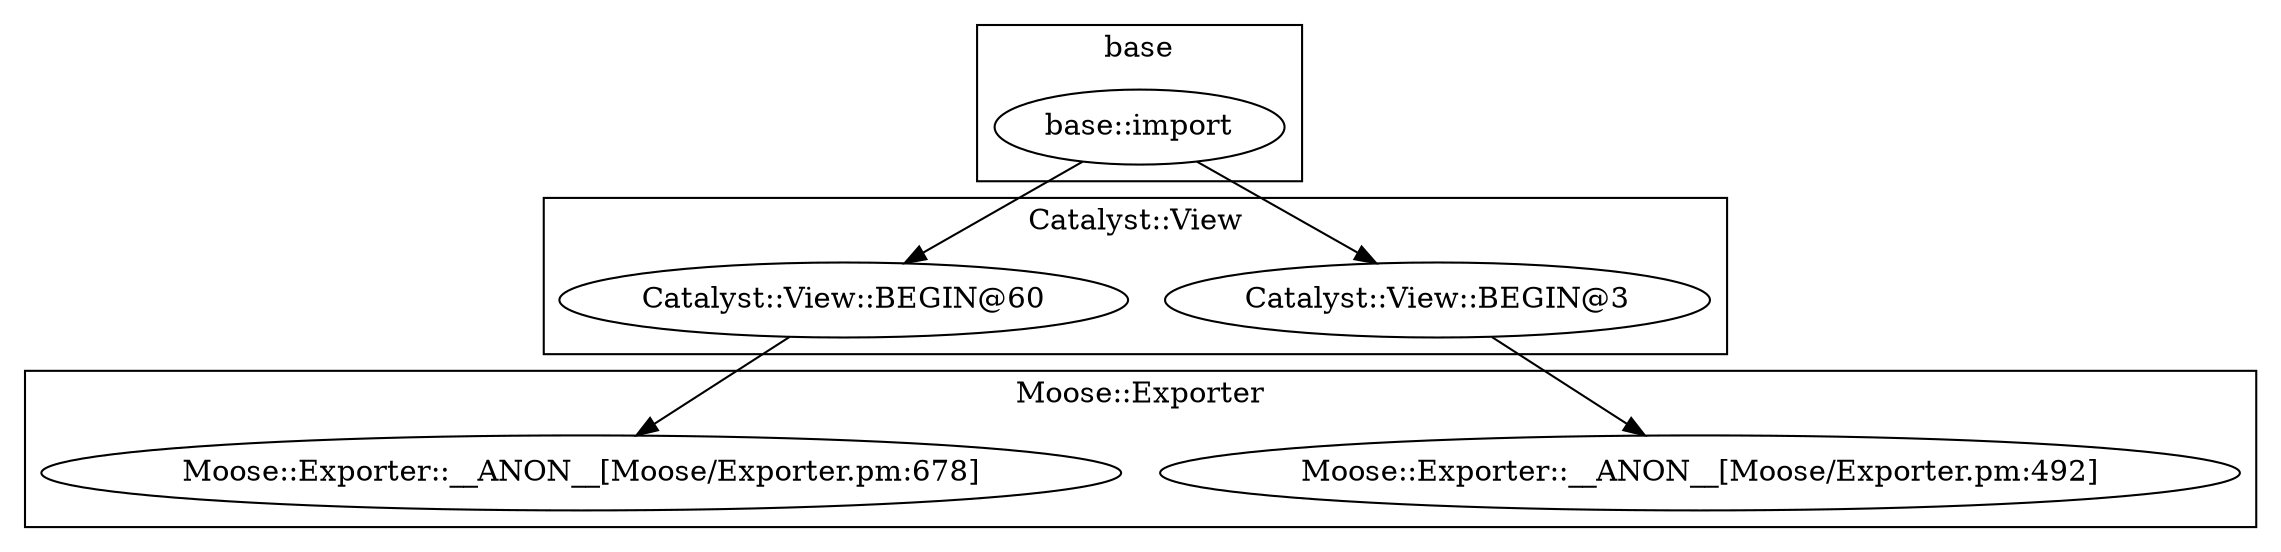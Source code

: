 digraph {
graph [overlap=false]
subgraph cluster_base {
	label="base";
	"base::import";
}
subgraph cluster_Catalyst_View {
	label="Catalyst::View";
	"Catalyst::View::BEGIN@3";
	"Catalyst::View::BEGIN@60";
}
subgraph cluster_Moose_Exporter {
	label="Moose::Exporter";
	"Moose::Exporter::__ANON__[Moose/Exporter.pm:492]";
	"Moose::Exporter::__ANON__[Moose/Exporter.pm:678]";
}
"base::import" -> "Catalyst::View::BEGIN@60";
"base::import" -> "Catalyst::View::BEGIN@3";
"Catalyst::View::BEGIN@60" -> "Moose::Exporter::__ANON__[Moose/Exporter.pm:678]";
"Catalyst::View::BEGIN@3" -> "Moose::Exporter::__ANON__[Moose/Exporter.pm:492]";
}

